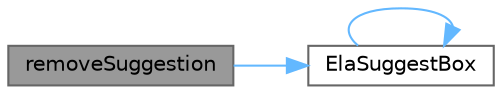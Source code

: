 digraph "removeSuggestion"
{
 // LATEX_PDF_SIZE
  bgcolor="transparent";
  edge [fontname=Helvetica,fontsize=10,labelfontname=Helvetica,labelfontsize=10];
  node [fontname=Helvetica,fontsize=10,shape=box,height=0.2,width=0.4];
  rankdir="LR";
  Node1 [id="Node000001",label="removeSuggestion",height=0.2,width=0.4,color="gray40", fillcolor="grey60", style="filled", fontcolor="black",tooltip="移除建议项"];
  Node1 -> Node2 [id="edge1_Node000001_Node000002",color="steelblue1",style="solid",tooltip=" "];
  Node2 [id="Node000002",label="ElaSuggestBox",height=0.2,width=0.4,color="grey40", fillcolor="white", style="filled",URL="$class_ela_suggest_box.html#aec7af087a466cf49eb70708e83c70608",tooltip="< 声明私有类指针"];
  Node2 -> Node2 [id="edge2_Node000002_Node000002",color="steelblue1",style="solid",tooltip=" "];
}
